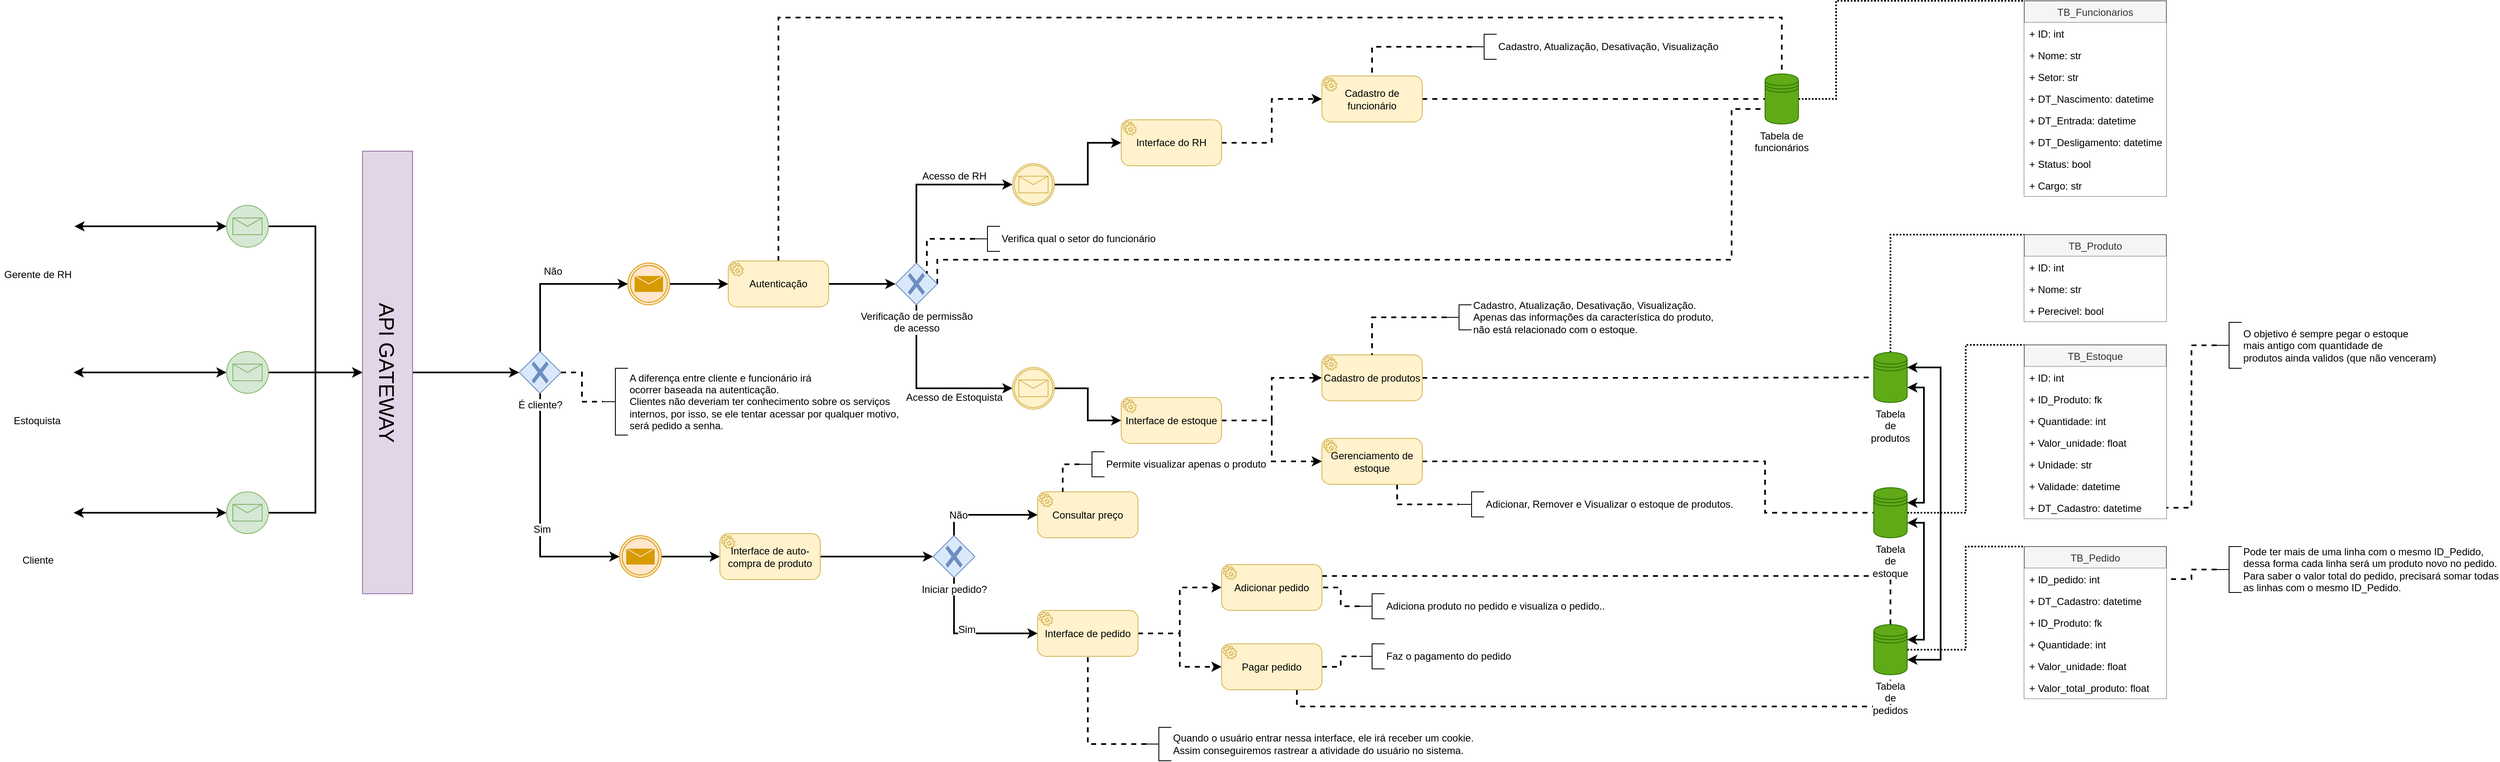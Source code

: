<mxfile version="15.6.8" type="device"><diagram name="Page-1" id="2a216829-ef6e-dabb-86c1-c78162f3ba2b"><mxGraphModel dx="1914" dy="994" grid="1" gridSize="10" guides="1" tooltips="1" connect="1" arrows="1" fold="1" page="1" pageScale="1" pageWidth="3300" pageHeight="2339" background="none" math="0" shadow="0"><root><mxCell id="0"/><mxCell id="1" parent="0"/><mxCell id="weW80FK_e88fIlFmTjXZ-20" style="edgeStyle=orthogonalEdgeStyle;rounded=0;orthogonalLoop=1;jettySize=auto;html=1;fontSize=25;startArrow=none;startFill=0;strokeWidth=2;" edge="1" parent="1" source="7a84cebc1def654-1" target="weW80FK_e88fIlFmTjXZ-19"><mxGeometry relative="1" as="geometry"/></mxCell><mxCell id="7a84cebc1def654-1" value="" style="points=[[0.145,0.145,0],[0.5,0,0],[0.855,0.145,0],[1,0.5,0],[0.855,0.855,0],[0.5,1,0],[0.145,0.855,0],[0,0.5,0]];shape=mxgraph.bpmn.event;html=1;verticalLabelPosition=bottom;labelBackgroundColor=#ffffff;verticalAlign=top;align=center;perimeter=ellipsePerimeter;outlineConnect=0;aspect=fixed;outline=standard;symbol=message;fontFamily=Helvetica;fontSize=12;fontColor=rgba(0, 0, 0, 1);strokeColor=#82b366;fillColor=#d5e8d4;" parent="1" vertex="1"><mxGeometry x="371" y="785" width="50" height="50" as="geometry"/></mxCell><mxCell id="weW80FK_e88fIlFmTjXZ-1" value="Gerente de RH" style="shape=image;html=1;verticalAlign=top;verticalLabelPosition=bottom;labelBackgroundColor=#ffffff;imageAspect=0;aspect=fixed;image=https://cdn1.iconfinder.com/data/icons/user-pictures/100/female1-128.png" vertex="1" parent="1"><mxGeometry x="101" y="766" width="88" height="88" as="geometry"/></mxCell><mxCell id="weW80FK_e88fIlFmTjXZ-3" value="" style="endArrow=classic;startArrow=classic;html=1;rounded=0;exitX=1;exitY=0.5;exitDx=0;exitDy=0;strokeWidth=2;" edge="1" parent="1" source="weW80FK_e88fIlFmTjXZ-1" target="7a84cebc1def654-1"><mxGeometry width="50" height="50" relative="1" as="geometry"><mxPoint x="741" y="940" as="sourcePoint"/><mxPoint x="791" y="890" as="targetPoint"/></mxGeometry></mxCell><mxCell id="weW80FK_e88fIlFmTjXZ-16" style="edgeStyle=orthogonalEdgeStyle;rounded=0;orthogonalLoop=1;jettySize=auto;html=1;entryX=0;entryY=0.5;entryDx=0;entryDy=0;startArrow=classic;startFill=1;strokeWidth=2;" edge="1" parent="1" source="weW80FK_e88fIlFmTjXZ-4" target="weW80FK_e88fIlFmTjXZ-15"><mxGeometry relative="1" as="geometry"/></mxCell><mxCell id="weW80FK_e88fIlFmTjXZ-4" value="Cliente" style="shape=image;html=1;verticalAlign=top;verticalLabelPosition=bottom;labelBackgroundColor=#ffffff;imageAspect=0;aspect=fixed;image=https://cdn1.iconfinder.com/data/icons/user-pictures/100/male3-128.png" vertex="1" parent="1"><mxGeometry x="102" y="1110" width="86" height="86" as="geometry"/></mxCell><mxCell id="weW80FK_e88fIlFmTjXZ-14" style="edgeStyle=orthogonalEdgeStyle;rounded=0;orthogonalLoop=1;jettySize=auto;html=1;strokeWidth=2;startArrow=classic;startFill=1;" edge="1" parent="1" source="weW80FK_e88fIlFmTjXZ-5" target="weW80FK_e88fIlFmTjXZ-13"><mxGeometry relative="1" as="geometry"/></mxCell><mxCell id="weW80FK_e88fIlFmTjXZ-5" value="Estoquista" style="shape=image;html=1;verticalAlign=top;verticalLabelPosition=bottom;labelBackgroundColor=#ffffff;imageAspect=0;aspect=fixed;image=https://cdn4.iconfinder.com/data/icons/avatars-xmas-giveaway/128/afro_woman_female_person-128.png" vertex="1" parent="1"><mxGeometry x="100" y="941" width="88" height="88" as="geometry"/></mxCell><mxCell id="weW80FK_e88fIlFmTjXZ-32" style="edgeStyle=orthogonalEdgeStyle;rounded=0;orthogonalLoop=1;jettySize=auto;html=1;entryX=0;entryY=0.5;entryDx=0;entryDy=0;entryPerimeter=0;fontSize=12;startArrow=none;startFill=0;strokeWidth=2;" edge="1" parent="1" source="weW80FK_e88fIlFmTjXZ-11" target="weW80FK_e88fIlFmTjXZ-31"><mxGeometry relative="1" as="geometry"/></mxCell><mxCell id="weW80FK_e88fIlFmTjXZ-11" value="" style="points=[[0.145,0.145,0],[0.5,0,0],[0.855,0.145,0],[1,0.5,0],[0.855,0.855,0],[0.5,1,0],[0.145,0.855,0],[0,0.5,0]];shape=mxgraph.bpmn.event;html=1;verticalLabelPosition=bottom;labelBackgroundColor=#ffffff;verticalAlign=top;align=center;perimeter=ellipsePerimeter;outlineConnect=0;aspect=fixed;outline=throwing;symbol=message;fontFamily=Helvetica;fontSize=12;fontColor=rgba(0, 0, 0, 1);strokeColor=#d79b00;fillColor=#ffe6cc;" vertex="1" parent="1"><mxGeometry x="851" y="854" width="50" height="50" as="geometry"/></mxCell><mxCell id="weW80FK_e88fIlFmTjXZ-21" style="edgeStyle=orthogonalEdgeStyle;rounded=0;orthogonalLoop=1;jettySize=auto;html=1;fontSize=25;startArrow=none;startFill=0;strokeWidth=2;" edge="1" parent="1" source="weW80FK_e88fIlFmTjXZ-13" target="weW80FK_e88fIlFmTjXZ-19"><mxGeometry relative="1" as="geometry"/></mxCell><mxCell id="weW80FK_e88fIlFmTjXZ-13" value="" style="points=[[0.145,0.145,0],[0.5,0,0],[0.855,0.145,0],[1,0.5,0],[0.855,0.855,0],[0.5,1,0],[0.145,0.855,0],[0,0.5,0]];shape=mxgraph.bpmn.event;html=1;verticalLabelPosition=bottom;labelBackgroundColor=#ffffff;verticalAlign=top;align=center;perimeter=ellipsePerimeter;outlineConnect=0;aspect=fixed;outline=standard;symbol=message;fontFamily=Helvetica;fontSize=12;fontColor=rgba(0, 0, 0, 1);strokeColor=#82b366;fillColor=#d5e8d4;" vertex="1" parent="1"><mxGeometry x="371" y="960" width="50" height="50" as="geometry"/></mxCell><mxCell id="weW80FK_e88fIlFmTjXZ-22" style="edgeStyle=orthogonalEdgeStyle;rounded=0;orthogonalLoop=1;jettySize=auto;html=1;entryX=0.5;entryY=1;entryDx=0;entryDy=0;fontSize=25;startArrow=none;startFill=0;strokeWidth=2;" edge="1" parent="1" source="weW80FK_e88fIlFmTjXZ-15" target="weW80FK_e88fIlFmTjXZ-19"><mxGeometry relative="1" as="geometry"/></mxCell><mxCell id="weW80FK_e88fIlFmTjXZ-15" value="" style="points=[[0.145,0.145,0],[0.5,0,0],[0.855,0.145,0],[1,0.5,0],[0.855,0.855,0],[0.5,1,0],[0.145,0.855,0],[0,0.5,0]];shape=mxgraph.bpmn.event;html=1;verticalLabelPosition=bottom;labelBackgroundColor=#ffffff;verticalAlign=top;align=center;perimeter=ellipsePerimeter;outlineConnect=0;aspect=fixed;outline=standard;symbol=message;fontFamily=Helvetica;fontSize=12;fontColor=rgba(0, 0, 0, 1);strokeColor=#82b366;fillColor=#d5e8d4;" vertex="1" parent="1"><mxGeometry x="371" y="1128" width="50" height="50" as="geometry"/></mxCell><mxCell id="weW80FK_e88fIlFmTjXZ-25" style="edgeStyle=orthogonalEdgeStyle;rounded=0;orthogonalLoop=1;jettySize=auto;html=1;entryX=0;entryY=0.5;entryDx=0;entryDy=0;entryPerimeter=0;fontSize=25;startArrow=none;startFill=0;strokeWidth=2;" edge="1" parent="1" source="weW80FK_e88fIlFmTjXZ-19" target="weW80FK_e88fIlFmTjXZ-24"><mxGeometry relative="1" as="geometry"/></mxCell><mxCell id="weW80FK_e88fIlFmTjXZ-19" value="API GATEWAY" style="rounded=0;whiteSpace=wrap;html=1;rotation=90;fillColor=#e1d5e7;strokeColor=#9673a6;fontSize=25;" vertex="1" parent="1"><mxGeometry x="298.5" y="955" width="530" height="60" as="geometry"/></mxCell><mxCell id="weW80FK_e88fIlFmTjXZ-27" style="edgeStyle=orthogonalEdgeStyle;rounded=0;orthogonalLoop=1;jettySize=auto;html=1;entryX=0;entryY=0.5;entryDx=0;entryDy=0;entryPerimeter=0;fontSize=12;startArrow=none;startFill=0;strokeWidth=2;exitX=0.5;exitY=0;exitDx=0;exitDy=0;exitPerimeter=0;" edge="1" parent="1" source="weW80FK_e88fIlFmTjXZ-24" target="weW80FK_e88fIlFmTjXZ-11"><mxGeometry relative="1" as="geometry"/></mxCell><mxCell id="weW80FK_e88fIlFmTjXZ-29" style="edgeStyle=orthogonalEdgeStyle;rounded=0;orthogonalLoop=1;jettySize=auto;html=1;entryX=0;entryY=0.5;entryDx=0;entryDy=0;entryPerimeter=0;fontSize=12;startArrow=none;startFill=0;strokeWidth=2;exitX=0.5;exitY=1;exitDx=0;exitDy=0;exitPerimeter=0;" edge="1" parent="1" source="weW80FK_e88fIlFmTjXZ-24" target="weW80FK_e88fIlFmTjXZ-26"><mxGeometry relative="1" as="geometry"/></mxCell><mxCell id="weW80FK_e88fIlFmTjXZ-30" value="Sim" style="edgeLabel;html=1;align=center;verticalAlign=middle;resizable=0;points=[];fontSize=12;labelBackgroundColor=#FFFFFF;" vertex="1" connectable="0" parent="weW80FK_e88fIlFmTjXZ-29"><mxGeometry x="0.061" y="2" relative="1" as="geometry"><mxPoint y="9" as="offset"/></mxGeometry></mxCell><mxCell id="weW80FK_e88fIlFmTjXZ-126" style="edgeStyle=orthogonalEdgeStyle;rounded=0;orthogonalLoop=1;jettySize=auto;html=1;entryX=0;entryY=0.5;entryDx=0;entryDy=0;entryPerimeter=0;dashed=1;fontSize=12;fontColor=#000000;startArrow=none;startFill=0;endArrow=none;endFill=0;strokeWidth=2;" edge="1" parent="1" source="weW80FK_e88fIlFmTjXZ-24" target="weW80FK_e88fIlFmTjXZ-125"><mxGeometry relative="1" as="geometry"/></mxCell><mxCell id="weW80FK_e88fIlFmTjXZ-24" value="&lt;font style=&quot;font-size: 12px ; background-color: rgb(255 , 255 , 255)&quot;&gt;É cliente?&lt;/font&gt;" style="points=[[0.25,0.25,0],[0.5,0,0],[0.75,0.25,0],[1,0.5,0],[0.75,0.75,0],[0.5,1,0],[0.25,0.75,0],[0,0.5,0]];shape=mxgraph.bpmn.gateway2;html=1;verticalLabelPosition=bottom;labelBackgroundColor=#ffffff;verticalAlign=top;align=center;perimeter=rhombusPerimeter;outlineConnect=0;outline=none;symbol=none;gwType=exclusive;fontSize=12;fillColor=#dae8fc;strokeColor=#6c8ebf;" vertex="1" parent="1"><mxGeometry x="721" y="960" width="50" height="50" as="geometry"/></mxCell><mxCell id="weW80FK_e88fIlFmTjXZ-83" style="edgeStyle=orthogonalEdgeStyle;rounded=0;orthogonalLoop=1;jettySize=auto;html=1;fontSize=12;fontColor=#000000;startArrow=none;startFill=0;endArrow=classic;endFill=1;strokeWidth=2;" edge="1" parent="1" source="weW80FK_e88fIlFmTjXZ-26" target="weW80FK_e88fIlFmTjXZ-82"><mxGeometry relative="1" as="geometry"/></mxCell><mxCell id="weW80FK_e88fIlFmTjXZ-26" value="" style="points=[[0.145,0.145,0],[0.5,0,0],[0.855,0.145,0],[1,0.5,0],[0.855,0.855,0],[0.5,1,0],[0.145,0.855,0],[0,0.5,0]];shape=mxgraph.bpmn.event;html=1;verticalLabelPosition=bottom;labelBackgroundColor=#ffffff;verticalAlign=top;align=center;perimeter=ellipsePerimeter;outlineConnect=0;aspect=fixed;outline=throwing;symbol=message;fontFamily=Helvetica;fontSize=12;fontColor=rgba(0, 0, 0, 1);strokeColor=#d79b00;fillColor=#ffe6cc;" vertex="1" parent="1"><mxGeometry x="841" y="1180.5" width="50" height="50" as="geometry"/></mxCell><mxCell id="weW80FK_e88fIlFmTjXZ-28" value="&lt;span style=&quot;background-color: rgb(255 , 255 , 255)&quot;&gt;Não&lt;/span&gt;" style="text;html=1;align=center;verticalAlign=middle;resizable=0;points=[];autosize=1;strokeColor=none;fillColor=none;fontSize=12;" vertex="1" parent="1"><mxGeometry x="741" y="854" width="40" height="20" as="geometry"/></mxCell><mxCell id="weW80FK_e88fIlFmTjXZ-36" style="edgeStyle=orthogonalEdgeStyle;rounded=0;orthogonalLoop=1;jettySize=auto;html=1;fontSize=12;startArrow=none;startFill=0;strokeWidth=2;" edge="1" parent="1" source="weW80FK_e88fIlFmTjXZ-31" target="weW80FK_e88fIlFmTjXZ-35"><mxGeometry relative="1" as="geometry"/></mxCell><mxCell id="weW80FK_e88fIlFmTjXZ-127" style="edgeStyle=orthogonalEdgeStyle;rounded=0;orthogonalLoop=1;jettySize=auto;html=1;entryX=0.5;entryY=0;entryDx=0;entryDy=0;dashed=1;fontSize=12;fontColor=#000000;startArrow=none;startFill=0;endArrow=none;endFill=0;strokeWidth=2;exitX=0.5;exitY=0;exitDx=0;exitDy=0;exitPerimeter=0;" edge="1" parent="1" source="weW80FK_e88fIlFmTjXZ-31" target="weW80FK_e88fIlFmTjXZ-56"><mxGeometry relative="1" as="geometry"><Array as="points"><mxPoint x="1031" y="560"/><mxPoint x="2231" y="560"/></Array></mxGeometry></mxCell><mxCell id="weW80FK_e88fIlFmTjXZ-31" value="Autenticação" style="points=[[0.25,0,0],[0.5,0,0],[0.75,0,0],[1,0.25,0],[1,0.5,0],[1,0.75,0],[0.75,1,0],[0.5,1,0],[0.25,1,0],[0,0.75,0],[0,0.5,0],[0,0.25,0]];shape=mxgraph.bpmn.task;whiteSpace=wrap;rectStyle=rounded;size=10;taskMarker=service;fontSize=12;fillColor=#fff2cc;strokeColor=#d6b656;" vertex="1" parent="1"><mxGeometry x="971" y="851.5" width="120" height="55" as="geometry"/></mxCell><mxCell id="weW80FK_e88fIlFmTjXZ-42" style="edgeStyle=orthogonalEdgeStyle;rounded=0;orthogonalLoop=1;jettySize=auto;html=1;entryX=0;entryY=0.5;entryDx=0;entryDy=0;entryPerimeter=0;fontSize=12;startArrow=none;startFill=0;strokeWidth=2;exitX=0.5;exitY=0;exitDx=0;exitDy=0;exitPerimeter=0;" edge="1" parent="1" source="weW80FK_e88fIlFmTjXZ-35" target="weW80FK_e88fIlFmTjXZ-41"><mxGeometry relative="1" as="geometry"/></mxCell><mxCell id="weW80FK_e88fIlFmTjXZ-45" style="edgeStyle=orthogonalEdgeStyle;rounded=0;orthogonalLoop=1;jettySize=auto;html=1;entryX=0;entryY=0.5;entryDx=0;entryDy=0;entryPerimeter=0;fontSize=12;startArrow=none;startFill=0;strokeWidth=2;exitX=0.5;exitY=1;exitDx=0;exitDy=0;exitPerimeter=0;" edge="1" parent="1" source="weW80FK_e88fIlFmTjXZ-35" target="weW80FK_e88fIlFmTjXZ-44"><mxGeometry relative="1" as="geometry"/></mxCell><mxCell id="weW80FK_e88fIlFmTjXZ-46" value="Acesso de Estoquista" style="edgeLabel;html=1;align=center;verticalAlign=middle;resizable=0;points=[];fontSize=12;" vertex="1" connectable="0" parent="weW80FK_e88fIlFmTjXZ-45"><mxGeometry x="0.709" y="4" relative="1" as="geometry"><mxPoint x="-39" y="15" as="offset"/></mxGeometry></mxCell><mxCell id="weW80FK_e88fIlFmTjXZ-108" style="edgeStyle=orthogonalEdgeStyle;rounded=0;orthogonalLoop=1;jettySize=auto;html=1;exitX=1;exitY=0.5;exitDx=0;exitDy=0;exitPerimeter=0;entryX=0;entryY=0.7;entryDx=0;entryDy=0;fontSize=12;fontColor=#000000;startArrow=none;startFill=0;endArrow=none;endFill=0;strokeWidth=2;dashed=1;" edge="1" parent="1" source="weW80FK_e88fIlFmTjXZ-35" target="weW80FK_e88fIlFmTjXZ-56"><mxGeometry relative="1" as="geometry"><Array as="points"><mxPoint x="1221" y="850"/><mxPoint x="2171" y="850"/><mxPoint x="2171" y="670"/></Array></mxGeometry></mxCell><mxCell id="weW80FK_e88fIlFmTjXZ-35" value="&lt;span style=&quot;background-color: rgb(255 , 255 , 255)&quot;&gt;Verificação de permissão &lt;br&gt;de acesso&lt;/span&gt;" style="points=[[0.25,0.25,0],[0.5,0,0],[0.75,0.25,0],[1,0.5,0],[0.75,0.75,0],[0.5,1,0],[0.25,0.75,0],[0,0.5,0]];shape=mxgraph.bpmn.gateway2;html=1;verticalLabelPosition=bottom;labelBackgroundColor=#ffffff;verticalAlign=top;align=center;perimeter=rhombusPerimeter;outlineConnect=0;outline=none;symbol=none;gwType=exclusive;fontSize=12;fillColor=#dae8fc;strokeColor=#6c8ebf;" vertex="1" parent="1"><mxGeometry x="1171" y="854" width="50" height="50" as="geometry"/></mxCell><mxCell id="weW80FK_e88fIlFmTjXZ-48" style="edgeStyle=orthogonalEdgeStyle;rounded=0;orthogonalLoop=1;jettySize=auto;html=1;fontSize=12;startArrow=none;startFill=0;strokeWidth=2;" edge="1" parent="1" source="weW80FK_e88fIlFmTjXZ-41" target="weW80FK_e88fIlFmTjXZ-47"><mxGeometry relative="1" as="geometry"/></mxCell><mxCell id="weW80FK_e88fIlFmTjXZ-41" value="" style="points=[[0.145,0.145,0],[0.5,0,0],[0.855,0.145,0],[1,0.5,0],[0.855,0.855,0],[0.5,1,0],[0.145,0.855,0],[0,0.5,0]];shape=mxgraph.bpmn.event;html=1;verticalLabelPosition=bottom;labelBackgroundColor=#ffffff;verticalAlign=top;align=center;perimeter=ellipsePerimeter;outlineConnect=0;aspect=fixed;outline=catching;symbol=message;fontSize=12;fillColor=#fff2cc;strokeColor=#d6b656;" vertex="1" parent="1"><mxGeometry x="1311" y="735" width="50" height="50" as="geometry"/></mxCell><mxCell id="weW80FK_e88fIlFmTjXZ-43" value="&lt;span style=&quot;background-color: rgb(255 , 255 , 255)&quot;&gt;Acesso de RH&lt;/span&gt;" style="text;html=1;align=center;verticalAlign=middle;resizable=0;points=[];autosize=1;strokeColor=none;fillColor=none;fontSize=12;" vertex="1" parent="1"><mxGeometry x="1196" y="740" width="90" height="20" as="geometry"/></mxCell><mxCell id="weW80FK_e88fIlFmTjXZ-60" style="edgeStyle=orthogonalEdgeStyle;rounded=0;orthogonalLoop=1;jettySize=auto;html=1;fontSize=12;fontColor=#000000;startArrow=none;startFill=0;endArrow=classic;endFill=1;strokeWidth=2;" edge="1" parent="1" source="weW80FK_e88fIlFmTjXZ-44" target="weW80FK_e88fIlFmTjXZ-59"><mxGeometry relative="1" as="geometry"/></mxCell><mxCell id="weW80FK_e88fIlFmTjXZ-44" value="" style="points=[[0.145,0.145,0],[0.5,0,0],[0.855,0.145,0],[1,0.5,0],[0.855,0.855,0],[0.5,1,0],[0.145,0.855,0],[0,0.5,0]];shape=mxgraph.bpmn.event;html=1;verticalLabelPosition=bottom;labelBackgroundColor=#ffffff;verticalAlign=top;align=center;perimeter=ellipsePerimeter;outlineConnect=0;aspect=fixed;outline=catching;symbol=message;fontSize=12;fillColor=#fff2cc;strokeColor=#d6b656;" vertex="1" parent="1"><mxGeometry x="1311" y="979" width="50" height="50" as="geometry"/></mxCell><mxCell id="weW80FK_e88fIlFmTjXZ-54" style="edgeStyle=orthogonalEdgeStyle;rounded=0;orthogonalLoop=1;jettySize=auto;html=1;entryX=0;entryY=0.5;entryDx=0;entryDy=0;entryPerimeter=0;dashed=1;fontSize=12;startArrow=none;startFill=0;endArrow=classic;endFill=1;strokeWidth=2;" edge="1" parent="1" source="weW80FK_e88fIlFmTjXZ-47" target="weW80FK_e88fIlFmTjXZ-49"><mxGeometry relative="1" as="geometry"/></mxCell><mxCell id="weW80FK_e88fIlFmTjXZ-47" value="Interface do RH" style="points=[[0.25,0,0],[0.5,0,0],[0.75,0,0],[1,0.25,0],[1,0.5,0],[1,0.75,0],[0.75,1,0],[0.5,1,0],[0.25,1,0],[0,0.75,0],[0,0.5,0],[0,0.25,0]];shape=mxgraph.bpmn.task;whiteSpace=wrap;rectStyle=rounded;size=10;taskMarker=service;fontSize=12;fillColor=#fff2cc;strokeColor=#d6b656;" vertex="1" parent="1"><mxGeometry x="1441" y="682.5" width="120" height="55" as="geometry"/></mxCell><mxCell id="weW80FK_e88fIlFmTjXZ-57" style="edgeStyle=orthogonalEdgeStyle;rounded=0;orthogonalLoop=1;jettySize=auto;html=1;dashed=1;fontSize=12;fontColor=#000000;startArrow=none;startFill=0;endArrow=none;endFill=0;strokeWidth=2;" edge="1" parent="1" source="weW80FK_e88fIlFmTjXZ-49" target="weW80FK_e88fIlFmTjXZ-56"><mxGeometry relative="1" as="geometry"/></mxCell><mxCell id="weW80FK_e88fIlFmTjXZ-49" value="Cadastro de funcionário" style="points=[[0.25,0,0],[0.5,0,0],[0.75,0,0],[1,0.25,0],[1,0.5,0],[1,0.75,0],[0.75,1,0],[0.5,1,0],[0.25,1,0],[0,0.75,0],[0,0.5,0],[0,0.25,0]];shape=mxgraph.bpmn.task;whiteSpace=wrap;rectStyle=rounded;size=10;taskMarker=service;fontSize=12;fillColor=#fff2cc;strokeColor=#d6b656;" vertex="1" parent="1"><mxGeometry x="1681" y="630" width="120" height="55" as="geometry"/></mxCell><mxCell id="weW80FK_e88fIlFmTjXZ-52" style="edgeStyle=orthogonalEdgeStyle;rounded=0;orthogonalLoop=1;jettySize=auto;html=1;entryX=0.5;entryY=0;entryDx=0;entryDy=0;entryPerimeter=0;fontSize=12;startArrow=none;startFill=0;strokeWidth=2;dashed=1;endArrow=none;endFill=0;exitX=0;exitY=0.5;exitDx=0;exitDy=0;exitPerimeter=0;" edge="1" parent="1" source="weW80FK_e88fIlFmTjXZ-51" target="weW80FK_e88fIlFmTjXZ-49"><mxGeometry relative="1" as="geometry"/></mxCell><mxCell id="weW80FK_e88fIlFmTjXZ-51" value="&lt;span style=&quot;background-color: rgb(255 , 255 , 255)&quot;&gt;Cadastro, Atualização, Desativação, Visualização&lt;/span&gt;" style="html=1;shape=mxgraph.flowchart.annotation_2;align=left;labelPosition=right;fontSize=12;" vertex="1" parent="1"><mxGeometry x="1860" y="580" width="30" height="30" as="geometry"/></mxCell><mxCell id="weW80FK_e88fIlFmTjXZ-135" style="edgeStyle=orthogonalEdgeStyle;rounded=0;orthogonalLoop=1;jettySize=auto;html=1;entryX=0;entryY=0;entryDx=0;entryDy=0;fontSize=12;fontColor=#000000;startArrow=none;startFill=0;endArrow=none;endFill=0;strokeWidth=2;dashed=1;dashPattern=1 1;" edge="1" parent="1" source="weW80FK_e88fIlFmTjXZ-56" target="weW80FK_e88fIlFmTjXZ-120"><mxGeometry relative="1" as="geometry"><Array as="points"><mxPoint x="2296" y="658"/><mxPoint x="2296" y="540"/></Array></mxGeometry></mxCell><mxCell id="weW80FK_e88fIlFmTjXZ-56" value="&lt;font color=&quot;#000000&quot; style=&quot;background-color: rgb(255 , 255 , 255)&quot;&gt;Tabela de funcionários&lt;/font&gt;" style="shape=datastore;whiteSpace=wrap;html=1;labelPosition=center;verticalLabelPosition=bottom;align=center;verticalAlign=top;fontSize=12;fillColor=#60a917;fontColor=#ffffff;strokeColor=#2D7600;" vertex="1" parent="1"><mxGeometry x="2211" y="627.5" width="40" height="60" as="geometry"/></mxCell><mxCell id="weW80FK_e88fIlFmTjXZ-74" style="edgeStyle=orthogonalEdgeStyle;rounded=0;orthogonalLoop=1;jettySize=auto;html=1;fontSize=12;fontColor=#000000;startArrow=none;startFill=0;endArrow=classic;endFill=1;strokeWidth=2;dashed=1;" edge="1" parent="1" source="weW80FK_e88fIlFmTjXZ-59" target="weW80FK_e88fIlFmTjXZ-68"><mxGeometry relative="1" as="geometry"/></mxCell><mxCell id="weW80FK_e88fIlFmTjXZ-75" style="edgeStyle=orthogonalEdgeStyle;rounded=0;orthogonalLoop=1;jettySize=auto;html=1;entryX=0;entryY=0.5;entryDx=0;entryDy=0;entryPerimeter=0;dashed=1;fontSize=12;fontColor=#000000;startArrow=none;startFill=0;endArrow=classic;endFill=1;strokeWidth=2;" edge="1" parent="1" source="weW80FK_e88fIlFmTjXZ-59" target="weW80FK_e88fIlFmTjXZ-70"><mxGeometry relative="1" as="geometry"/></mxCell><mxCell id="weW80FK_e88fIlFmTjXZ-59" value="Interface de estoque" style="points=[[0.25,0,0],[0.5,0,0],[0.75,0,0],[1,0.25,0],[1,0.5,0],[1,0.75,0],[0.75,1,0],[0.5,1,0],[0.25,1,0],[0,0.75,0],[0,0.5,0],[0,0.25,0]];shape=mxgraph.bpmn.task;whiteSpace=wrap;rectStyle=rounded;size=10;taskMarker=service;fontSize=12;fillColor=#fff2cc;strokeColor=#d6b656;" vertex="1" parent="1"><mxGeometry x="1441" y="1015" width="120" height="55" as="geometry"/></mxCell><mxCell id="weW80FK_e88fIlFmTjXZ-67" style="edgeStyle=orthogonalEdgeStyle;rounded=0;orthogonalLoop=1;jettySize=auto;html=1;dashed=1;fontSize=12;fontColor=#000000;startArrow=none;startFill=0;endArrow=none;endFill=0;strokeWidth=2;" edge="1" parent="1" source="weW80FK_e88fIlFmTjXZ-68" target="weW80FK_e88fIlFmTjXZ-73"><mxGeometry relative="1" as="geometry"/></mxCell><mxCell id="weW80FK_e88fIlFmTjXZ-68" value="Cadastro de produtos" style="points=[[0.25,0,0],[0.5,0,0],[0.75,0,0],[1,0.25,0],[1,0.5,0],[1,0.75,0],[0.75,1,0],[0.5,1,0],[0.25,1,0],[0,0.75,0],[0,0.5,0],[0,0.25,0]];shape=mxgraph.bpmn.task;whiteSpace=wrap;rectStyle=rounded;size=10;taskMarker=service;fontSize=12;fillColor=#fff2cc;strokeColor=#d6b656;" vertex="1" parent="1"><mxGeometry x="1681" y="964" width="120" height="55" as="geometry"/></mxCell><mxCell id="weW80FK_e88fIlFmTjXZ-77" style="edgeStyle=orthogonalEdgeStyle;rounded=0;orthogonalLoop=1;jettySize=auto;html=1;entryX=0;entryY=0.5;entryDx=0;entryDy=0;entryPerimeter=0;dashed=1;fontSize=12;fontColor=#000000;startArrow=none;startFill=0;endArrow=none;endFill=0;strokeWidth=2;exitX=0.75;exitY=1;exitDx=0;exitDy=0;exitPerimeter=0;" edge="1" parent="1" source="weW80FK_e88fIlFmTjXZ-70" target="weW80FK_e88fIlFmTjXZ-76"><mxGeometry relative="1" as="geometry"/></mxCell><mxCell id="weW80FK_e88fIlFmTjXZ-106" style="edgeStyle=orthogonalEdgeStyle;rounded=0;orthogonalLoop=1;jettySize=auto;html=1;entryX=0;entryY=0.5;entryDx=0;entryDy=0;dashed=1;fontSize=12;fontColor=#000000;startArrow=none;startFill=0;endArrow=none;endFill=0;strokeWidth=2;" edge="1" parent="1" source="weW80FK_e88fIlFmTjXZ-70" target="weW80FK_e88fIlFmTjXZ-105"><mxGeometry relative="1" as="geometry"><Array as="points"><mxPoint x="2211" y="1092"/><mxPoint x="2211" y="1153"/></Array></mxGeometry></mxCell><mxCell id="weW80FK_e88fIlFmTjXZ-70" value="Gerenciamento de estoque" style="points=[[0.25,0,0],[0.5,0,0],[0.75,0,0],[1,0.25,0],[1,0.5,0],[1,0.75,0],[0.75,1,0],[0.5,1,0],[0.25,1,0],[0,0.75,0],[0,0.5,0],[0,0.25,0]];shape=mxgraph.bpmn.task;whiteSpace=wrap;rectStyle=rounded;size=10;taskMarker=service;fontSize=12;fillColor=#fff2cc;strokeColor=#d6b656;" vertex="1" parent="1"><mxGeometry x="1681" y="1064" width="120" height="55" as="geometry"/></mxCell><mxCell id="weW80FK_e88fIlFmTjXZ-71" style="edgeStyle=orthogonalEdgeStyle;rounded=0;orthogonalLoop=1;jettySize=auto;html=1;entryX=0.5;entryY=0;entryDx=0;entryDy=0;entryPerimeter=0;fontSize=12;startArrow=none;startFill=0;strokeWidth=2;dashed=1;endArrow=none;endFill=0;exitX=0;exitY=0.5;exitDx=0;exitDy=0;exitPerimeter=0;" edge="1" parent="1" source="weW80FK_e88fIlFmTjXZ-72" target="weW80FK_e88fIlFmTjXZ-68"><mxGeometry relative="1" as="geometry"/></mxCell><mxCell id="weW80FK_e88fIlFmTjXZ-72" value="&lt;span style=&quot;background-color: rgb(255 , 255 , 255)&quot;&gt;Cadastro, Atualização, Desativação, Visualização.&lt;br&gt;Apenas das informações da característica do produto,&lt;br&gt;não está relacionado com o estoque.&lt;/span&gt;" style="html=1;shape=mxgraph.flowchart.annotation_2;align=left;labelPosition=right;fontSize=12;" vertex="1" parent="1"><mxGeometry x="1830" y="904" width="30" height="30" as="geometry"/></mxCell><mxCell id="weW80FK_e88fIlFmTjXZ-107" style="edgeStyle=orthogonalEdgeStyle;rounded=0;orthogonalLoop=1;jettySize=auto;html=1;entryX=1;entryY=0.3;entryDx=0;entryDy=0;fontSize=12;fontColor=#000000;startArrow=classic;startFill=1;endArrow=classic;endFill=1;strokeWidth=2;exitX=1;exitY=0.7;exitDx=0;exitDy=0;" edge="1" parent="1" source="weW80FK_e88fIlFmTjXZ-73" target="weW80FK_e88fIlFmTjXZ-105"><mxGeometry relative="1" as="geometry"/></mxCell><mxCell id="weW80FK_e88fIlFmTjXZ-159" style="edgeStyle=orthogonalEdgeStyle;rounded=0;orthogonalLoop=1;jettySize=auto;html=1;entryX=0;entryY=0;entryDx=0;entryDy=0;dashed=1;fontSize=12;fontColor=#000000;startArrow=none;startFill=0;endArrow=none;endFill=0;strokeWidth=2;dashPattern=1 1;exitX=0.5;exitY=0;exitDx=0;exitDy=0;" edge="1" parent="1" source="weW80FK_e88fIlFmTjXZ-73" target="weW80FK_e88fIlFmTjXZ-150"><mxGeometry relative="1" as="geometry"><Array as="points"><mxPoint x="2361" y="820"/></Array></mxGeometry></mxCell><mxCell id="weW80FK_e88fIlFmTjXZ-73" value="&lt;font color=&quot;#000000&quot;&gt;&lt;span style=&quot;background-color: rgb(255 , 255 , 255)&quot;&gt;Tabela de produtos&lt;/span&gt;&lt;br&gt;&lt;/font&gt;" style="shape=datastore;whiteSpace=wrap;html=1;labelPosition=center;verticalLabelPosition=bottom;align=center;verticalAlign=top;fontSize=12;fillColor=#60a917;fontColor=#ffffff;strokeColor=#2D7600;" vertex="1" parent="1"><mxGeometry x="2341" y="961" width="40" height="60" as="geometry"/></mxCell><mxCell id="weW80FK_e88fIlFmTjXZ-76" value="&lt;span style=&quot;background-color: rgb(255 , 255 , 255)&quot;&gt;Adicionar, Remover e Visualizar o estoque de produtos.&lt;/span&gt;" style="html=1;shape=mxgraph.flowchart.annotation_2;align=left;labelPosition=right;fontSize=12;" vertex="1" parent="1"><mxGeometry x="1845" y="1128" width="30" height="30" as="geometry"/></mxCell><mxCell id="weW80FK_e88fIlFmTjXZ-89" style="edgeStyle=orthogonalEdgeStyle;rounded=0;orthogonalLoop=1;jettySize=auto;html=1;fontSize=12;fontColor=#000000;startArrow=none;startFill=0;endArrow=classic;endFill=1;strokeWidth=2;" edge="1" parent="1" source="weW80FK_e88fIlFmTjXZ-82" target="weW80FK_e88fIlFmTjXZ-88"><mxGeometry relative="1" as="geometry"/></mxCell><mxCell id="weW80FK_e88fIlFmTjXZ-82" value="Interface de auto-compra de produto" style="points=[[0.25,0,0],[0.5,0,0],[0.75,0,0],[1,0.25,0],[1,0.5,0],[1,0.75,0],[0.75,1,0],[0.5,1,0],[0.25,1,0],[0,0.75,0],[0,0.5,0],[0,0.25,0]];shape=mxgraph.bpmn.task;whiteSpace=wrap;rectStyle=rounded;size=10;taskMarker=service;fontSize=12;fillColor=#fff2cc;strokeColor=#d6b656;" vertex="1" parent="1"><mxGeometry x="961" y="1178" width="120" height="55" as="geometry"/></mxCell><mxCell id="weW80FK_e88fIlFmTjXZ-84" value="Consultar preço" style="points=[[0.25,0,0],[0.5,0,0],[0.75,0,0],[1,0.25,0],[1,0.5,0],[1,0.75,0],[0.75,1,0],[0.5,1,0],[0.25,1,0],[0,0.75,0],[0,0.5,0],[0,0.25,0]];shape=mxgraph.bpmn.task;whiteSpace=wrap;rectStyle=rounded;size=10;taskMarker=service;fontSize=12;fillColor=#fff2cc;strokeColor=#d6b656;" vertex="1" parent="1"><mxGeometry x="1341" y="1128" width="120" height="55" as="geometry"/></mxCell><mxCell id="weW80FK_e88fIlFmTjXZ-95" style="edgeStyle=orthogonalEdgeStyle;rounded=0;orthogonalLoop=1;jettySize=auto;html=1;fontSize=12;fontColor=#000000;startArrow=none;startFill=0;endArrow=classic;endFill=1;strokeWidth=2;dashed=1;" edge="1" parent="1" source="weW80FK_e88fIlFmTjXZ-85" target="weW80FK_e88fIlFmTjXZ-94"><mxGeometry relative="1" as="geometry"/></mxCell><mxCell id="weW80FK_e88fIlFmTjXZ-97" style="edgeStyle=orthogonalEdgeStyle;rounded=0;orthogonalLoop=1;jettySize=auto;html=1;dashed=1;fontSize=12;fontColor=#000000;startArrow=none;startFill=0;endArrow=classic;endFill=1;strokeWidth=2;" edge="1" parent="1" source="weW80FK_e88fIlFmTjXZ-85" target="weW80FK_e88fIlFmTjXZ-96"><mxGeometry relative="1" as="geometry"/></mxCell><mxCell id="weW80FK_e88fIlFmTjXZ-85" value="Interface de pedido" style="points=[[0.25,0,0],[0.5,0,0],[0.75,0,0],[1,0.25,0],[1,0.5,0],[1,0.75,0],[0.75,1,0],[0.5,1,0],[0.25,1,0],[0,0.75,0],[0,0.5,0],[0,0.25,0]];shape=mxgraph.bpmn.task;whiteSpace=wrap;rectStyle=rounded;size=10;taskMarker=service;fontSize=12;fillColor=#fff2cc;strokeColor=#d6b656;" vertex="1" parent="1"><mxGeometry x="1341" y="1270" width="120" height="55" as="geometry"/></mxCell><mxCell id="weW80FK_e88fIlFmTjXZ-90" style="edgeStyle=orthogonalEdgeStyle;rounded=0;orthogonalLoop=1;jettySize=auto;html=1;fontSize=12;fontColor=#000000;startArrow=none;startFill=0;endArrow=classic;endFill=1;strokeWidth=2;exitX=0.5;exitY=0;exitDx=0;exitDy=0;exitPerimeter=0;" edge="1" parent="1" source="weW80FK_e88fIlFmTjXZ-88" target="weW80FK_e88fIlFmTjXZ-84"><mxGeometry relative="1" as="geometry"/></mxCell><mxCell id="weW80FK_e88fIlFmTjXZ-91" value="Não" style="edgeLabel;html=1;align=center;verticalAlign=middle;resizable=0;points=[];fontSize=12;fontColor=#000000;" vertex="1" connectable="0" parent="weW80FK_e88fIlFmTjXZ-90"><mxGeometry x="-0.1" y="1" relative="1" as="geometry"><mxPoint x="-27" y="1" as="offset"/></mxGeometry></mxCell><mxCell id="weW80FK_e88fIlFmTjXZ-92" style="edgeStyle=orthogonalEdgeStyle;rounded=0;orthogonalLoop=1;jettySize=auto;html=1;entryX=0;entryY=0.5;entryDx=0;entryDy=0;entryPerimeter=0;fontSize=12;fontColor=#000000;startArrow=none;startFill=0;endArrow=classic;endFill=1;strokeWidth=2;exitX=0.5;exitY=1;exitDx=0;exitDy=0;exitPerimeter=0;" edge="1" parent="1" source="weW80FK_e88fIlFmTjXZ-88" target="weW80FK_e88fIlFmTjXZ-85"><mxGeometry relative="1" as="geometry"/></mxCell><mxCell id="weW80FK_e88fIlFmTjXZ-93" value="Sim" style="edgeLabel;html=1;align=center;verticalAlign=middle;resizable=0;points=[];fontSize=12;fontColor=#000000;" vertex="1" connectable="0" parent="weW80FK_e88fIlFmTjXZ-92"><mxGeometry x="-0.428" y="-1" relative="1" as="geometry"><mxPoint x="16" y="14" as="offset"/></mxGeometry></mxCell><mxCell id="weW80FK_e88fIlFmTjXZ-88" value="Iniciar pedido?" style="points=[[0.25,0.25,0],[0.5,0,0],[0.75,0.25,0],[1,0.5,0],[0.75,0.75,0],[0.5,1,0],[0.25,0.75,0],[0,0.5,0]];shape=mxgraph.bpmn.gateway2;html=1;verticalLabelPosition=bottom;labelBackgroundColor=#ffffff;verticalAlign=top;align=center;perimeter=rhombusPerimeter;outlineConnect=0;outline=none;symbol=none;gwType=exclusive;fontSize=12;fillColor=#dae8fc;strokeColor=#6c8ebf;" vertex="1" parent="1"><mxGeometry x="1216" y="1180.5" width="50" height="50" as="geometry"/></mxCell><mxCell id="weW80FK_e88fIlFmTjXZ-114" style="edgeStyle=orthogonalEdgeStyle;rounded=0;orthogonalLoop=1;jettySize=auto;html=1;entryX=0.5;entryY=0;entryDx=0;entryDy=0;dashed=1;fontSize=12;fontColor=#000000;startArrow=none;startFill=0;endArrow=none;endFill=0;strokeWidth=2;exitX=1;exitY=0.25;exitDx=0;exitDy=0;exitPerimeter=0;" edge="1" parent="1" source="weW80FK_e88fIlFmTjXZ-94" target="weW80FK_e88fIlFmTjXZ-109"><mxGeometry relative="1" as="geometry"/></mxCell><mxCell id="weW80FK_e88fIlFmTjXZ-94" value="Adicionar pedido" style="points=[[0.25,0,0],[0.5,0,0],[0.75,0,0],[1,0.25,0],[1,0.5,0],[1,0.75,0],[0.75,1,0],[0.5,1,0],[0.25,1,0],[0,0.75,0],[0,0.5,0],[0,0.25,0]];shape=mxgraph.bpmn.task;whiteSpace=wrap;rectStyle=rounded;size=10;taskMarker=service;fontSize=12;fillColor=#fff2cc;strokeColor=#d6b656;" vertex="1" parent="1"><mxGeometry x="1561" y="1215" width="120" height="55" as="geometry"/></mxCell><mxCell id="weW80FK_e88fIlFmTjXZ-103" style="edgeStyle=orthogonalEdgeStyle;rounded=0;orthogonalLoop=1;jettySize=auto;html=1;entryX=0;entryY=0.5;entryDx=0;entryDy=0;entryPerimeter=0;dashed=1;fontSize=12;fontColor=#000000;startArrow=none;startFill=0;endArrow=none;endFill=0;strokeWidth=2;" edge="1" parent="1" source="weW80FK_e88fIlFmTjXZ-96" target="weW80FK_e88fIlFmTjXZ-102"><mxGeometry relative="1" as="geometry"/></mxCell><mxCell id="weW80FK_e88fIlFmTjXZ-115" style="edgeStyle=orthogonalEdgeStyle;rounded=0;orthogonalLoop=1;jettySize=auto;html=1;entryX=0.5;entryY=1;entryDx=0;entryDy=0;dashed=1;fontSize=12;fontColor=#000000;startArrow=none;startFill=0;endArrow=none;endFill=0;strokeWidth=2;exitX=0.75;exitY=1;exitDx=0;exitDy=0;exitPerimeter=0;" edge="1" parent="1" source="weW80FK_e88fIlFmTjXZ-96" target="weW80FK_e88fIlFmTjXZ-109"><mxGeometry relative="1" as="geometry"/></mxCell><mxCell id="weW80FK_e88fIlFmTjXZ-96" value="Pagar pedido" style="points=[[0.25,0,0],[0.5,0,0],[0.75,0,0],[1,0.25,0],[1,0.5,0],[1,0.75,0],[0.75,1,0],[0.5,1,0],[0.25,1,0],[0,0.75,0],[0,0.5,0],[0,0.25,0]];shape=mxgraph.bpmn.task;whiteSpace=wrap;rectStyle=rounded;size=10;taskMarker=service;fontSize=12;fillColor=#fff2cc;strokeColor=#d6b656;" vertex="1" parent="1"><mxGeometry x="1561" y="1310" width="120" height="55" as="geometry"/></mxCell><mxCell id="weW80FK_e88fIlFmTjXZ-99" style="edgeStyle=orthogonalEdgeStyle;rounded=0;orthogonalLoop=1;jettySize=auto;html=1;dashed=1;fontSize=12;fontColor=#000000;startArrow=none;startFill=0;endArrow=none;endFill=0;strokeWidth=2;" edge="1" parent="1" source="weW80FK_e88fIlFmTjXZ-98" target="weW80FK_e88fIlFmTjXZ-94"><mxGeometry relative="1" as="geometry"/></mxCell><mxCell id="weW80FK_e88fIlFmTjXZ-98" value="&lt;span style=&quot;background-color: rgb(255 , 255 , 255)&quot;&gt;Adiciona produto no pedido e visualiza o pedido..&lt;/span&gt;" style="html=1;shape=mxgraph.flowchart.annotation_2;align=left;labelPosition=right;fontSize=12;" vertex="1" parent="1"><mxGeometry x="1726" y="1250" width="30" height="30" as="geometry"/></mxCell><mxCell id="weW80FK_e88fIlFmTjXZ-101" style="edgeStyle=orthogonalEdgeStyle;rounded=0;orthogonalLoop=1;jettySize=auto;html=1;entryX=0.25;entryY=0;entryDx=0;entryDy=0;entryPerimeter=0;dashed=1;fontSize=12;fontColor=#000000;startArrow=none;startFill=0;endArrow=none;endFill=0;strokeWidth=2;exitX=0;exitY=0.5;exitDx=0;exitDy=0;exitPerimeter=0;" edge="1" parent="1" source="weW80FK_e88fIlFmTjXZ-100" target="weW80FK_e88fIlFmTjXZ-84"><mxGeometry relative="1" as="geometry"/></mxCell><mxCell id="weW80FK_e88fIlFmTjXZ-100" value="&lt;span style=&quot;background-color: rgb(255 , 255 , 255)&quot;&gt;Permite visualizar apenas o produto&lt;/span&gt;" style="html=1;shape=mxgraph.flowchart.annotation_2;align=left;labelPosition=right;fontSize=12;" vertex="1" parent="1"><mxGeometry x="1391" y="1080" width="30" height="30" as="geometry"/></mxCell><mxCell id="weW80FK_e88fIlFmTjXZ-102" value="&lt;span style=&quot;background-color: rgb(255 , 255 , 255)&quot;&gt;Faz o pagamento do pedido&lt;/span&gt;" style="html=1;shape=mxgraph.flowchart.annotation_2;align=left;labelPosition=right;fontSize=12;" vertex="1" parent="1"><mxGeometry x="1726" y="1310" width="30" height="30" as="geometry"/></mxCell><mxCell id="weW80FK_e88fIlFmTjXZ-168" style="edgeStyle=orthogonalEdgeStyle;rounded=0;orthogonalLoop=1;jettySize=auto;html=1;entryX=0;entryY=0;entryDx=0;entryDy=0;dashed=1;dashPattern=1 1;fontSize=12;fontColor=#000000;startArrow=none;startFill=0;endArrow=none;endFill=0;strokeWidth=2;" edge="1" parent="1" source="weW80FK_e88fIlFmTjXZ-105" target="weW80FK_e88fIlFmTjXZ-160"><mxGeometry relative="1" as="geometry"><Array as="points"><mxPoint x="2451" y="1153"/><mxPoint x="2451" y="952"/></Array></mxGeometry></mxCell><mxCell id="weW80FK_e88fIlFmTjXZ-105" value="&lt;font color=&quot;#000000&quot;&gt;&lt;span style=&quot;background-color: rgb(255 , 255 , 255)&quot;&gt;Tabela de estoque&lt;/span&gt;&lt;br&gt;&lt;/font&gt;" style="shape=datastore;whiteSpace=wrap;html=1;labelPosition=center;verticalLabelPosition=bottom;align=center;verticalAlign=top;fontSize=12;fillColor=#60a917;fontColor=#ffffff;strokeColor=#2D7600;" vertex="1" parent="1"><mxGeometry x="2341" y="1123" width="40" height="60" as="geometry"/></mxCell><mxCell id="weW80FK_e88fIlFmTjXZ-180" style="edgeStyle=orthogonalEdgeStyle;rounded=0;orthogonalLoop=1;jettySize=auto;html=1;entryX=0;entryY=0;entryDx=0;entryDy=0;dashed=1;fontSize=12;fontColor=#000000;startArrow=none;startFill=0;endArrow=none;endFill=0;strokeWidth=2;dashPattern=1 1;" edge="1" parent="1" source="weW80FK_e88fIlFmTjXZ-109" target="weW80FK_e88fIlFmTjXZ-171"><mxGeometry relative="1" as="geometry"><Array as="points"><mxPoint x="2451" y="1317"/><mxPoint x="2451" y="1194"/></Array></mxGeometry></mxCell><mxCell id="weW80FK_e88fIlFmTjXZ-109" value="&lt;font color=&quot;#000000&quot;&gt;&lt;span style=&quot;background-color: rgb(255 , 255 , 255)&quot;&gt;Tabela de pedidos&lt;/span&gt;&lt;br&gt;&lt;/font&gt;" style="shape=datastore;whiteSpace=wrap;html=1;labelPosition=center;verticalLabelPosition=bottom;align=center;verticalAlign=top;fontSize=12;fillColor=#60a917;fontColor=#ffffff;strokeColor=#2D7600;" vertex="1" parent="1"><mxGeometry x="2341" y="1287" width="40" height="60" as="geometry"/></mxCell><mxCell id="weW80FK_e88fIlFmTjXZ-112" style="edgeStyle=orthogonalEdgeStyle;rounded=0;orthogonalLoop=1;jettySize=auto;html=1;entryX=1;entryY=0.3;entryDx=0;entryDy=0;fontSize=12;fontColor=#000000;startArrow=classic;startFill=1;endArrow=classic;endFill=1;strokeWidth=2;exitX=1;exitY=0.7;exitDx=0;exitDy=0;" edge="1" parent="1" source="weW80FK_e88fIlFmTjXZ-105" target="weW80FK_e88fIlFmTjXZ-109"><mxGeometry relative="1" as="geometry"><mxPoint x="2411" y="1172" as="sourcePoint"/><mxPoint x="2411" y="1310" as="targetPoint"/></mxGeometry></mxCell><mxCell id="weW80FK_e88fIlFmTjXZ-113" style="edgeStyle=orthogonalEdgeStyle;rounded=0;orthogonalLoop=1;jettySize=auto;html=1;entryX=1;entryY=0.7;entryDx=0;entryDy=0;fontSize=12;fontColor=#000000;startArrow=classic;startFill=1;endArrow=classic;endFill=1;strokeWidth=2;exitX=1;exitY=0.3;exitDx=0;exitDy=0;" edge="1" parent="1" source="weW80FK_e88fIlFmTjXZ-73" target="weW80FK_e88fIlFmTjXZ-109"><mxGeometry relative="1" as="geometry"><mxPoint x="2391" y="1163" as="sourcePoint"/><mxPoint x="2391" y="1339" as="targetPoint"/><Array as="points"><mxPoint x="2421" y="979"/><mxPoint x="2421" y="1329"/></Array></mxGeometry></mxCell><mxCell id="weW80FK_e88fIlFmTjXZ-120" value="TB_Funcionarios" style="swimlane;fontStyle=0;childLayout=stackLayout;horizontal=1;startSize=26;fillColor=#f5f5f5;horizontalStack=0;resizeParent=1;resizeParentMax=0;resizeLast=0;collapsible=1;marginBottom=0;fontSize=12;fontColor=#333333;strokeColor=#666666;" vertex="1" parent="1"><mxGeometry x="2521" y="540" width="170" height="234" as="geometry"/></mxCell><mxCell id="weW80FK_e88fIlFmTjXZ-146" value="+ ID: int" style="text;strokeColor=none;fillColor=default;align=left;verticalAlign=top;spacingLeft=4;spacingRight=4;overflow=hidden;rotatable=0;points=[[0,0.5],[1,0.5]];portConstraint=eastwest;fontSize=12;fontColor=#000000;" vertex="1" parent="weW80FK_e88fIlFmTjXZ-120"><mxGeometry y="26" width="170" height="26" as="geometry"/></mxCell><mxCell id="weW80FK_e88fIlFmTjXZ-121" value="+ Nome: str" style="text;strokeColor=none;fillColor=default;align=left;verticalAlign=top;spacingLeft=4;spacingRight=4;overflow=hidden;rotatable=0;points=[[0,0.5],[1,0.5]];portConstraint=eastwest;fontSize=12;fontColor=#000000;" vertex="1" parent="weW80FK_e88fIlFmTjXZ-120"><mxGeometry y="52" width="170" height="26" as="geometry"/></mxCell><mxCell id="weW80FK_e88fIlFmTjXZ-123" value="+ Setor: str&#10;" style="text;strokeColor=none;fillColor=default;align=left;verticalAlign=top;spacingLeft=4;spacingRight=4;overflow=hidden;rotatable=0;points=[[0,0.5],[1,0.5]];portConstraint=eastwest;fontSize=12;fontColor=#000000;" vertex="1" parent="weW80FK_e88fIlFmTjXZ-120"><mxGeometry y="78" width="170" height="26" as="geometry"/></mxCell><mxCell id="weW80FK_e88fIlFmTjXZ-122" value="+ DT_Nascimento: datetime" style="text;strokeColor=none;fillColor=default;align=left;verticalAlign=top;spacingLeft=4;spacingRight=4;overflow=hidden;rotatable=0;points=[[0,0.5],[1,0.5]];portConstraint=eastwest;fontSize=12;fontColor=#000000;" vertex="1" parent="weW80FK_e88fIlFmTjXZ-120"><mxGeometry y="104" width="170" height="26" as="geometry"/></mxCell><mxCell id="weW80FK_e88fIlFmTjXZ-132" value="+ DT_Entrada: datetime" style="text;strokeColor=none;fillColor=default;align=left;verticalAlign=top;spacingLeft=4;spacingRight=4;overflow=hidden;rotatable=0;points=[[0,0.5],[1,0.5]];portConstraint=eastwest;fontSize=12;fontColor=#000000;" vertex="1" parent="weW80FK_e88fIlFmTjXZ-120"><mxGeometry y="130" width="170" height="26" as="geometry"/></mxCell><mxCell id="weW80FK_e88fIlFmTjXZ-133" value="+ DT_Desligamento: datetime" style="text;strokeColor=none;fillColor=default;align=left;verticalAlign=top;spacingLeft=4;spacingRight=4;overflow=hidden;rotatable=0;points=[[0,0.5],[1,0.5]];portConstraint=eastwest;fontSize=12;fontColor=#000000;" vertex="1" parent="weW80FK_e88fIlFmTjXZ-120"><mxGeometry y="156" width="170" height="26" as="geometry"/></mxCell><mxCell id="weW80FK_e88fIlFmTjXZ-134" value="+ Status: bool" style="text;strokeColor=none;fillColor=default;align=left;verticalAlign=top;spacingLeft=4;spacingRight=4;overflow=hidden;rotatable=0;points=[[0,0.5],[1,0.5]];portConstraint=eastwest;fontSize=12;fontColor=#000000;" vertex="1" parent="weW80FK_e88fIlFmTjXZ-120"><mxGeometry y="182" width="170" height="26" as="geometry"/></mxCell><mxCell id="weW80FK_e88fIlFmTjXZ-144" value="+ Cargo: str" style="text;strokeColor=none;fillColor=default;align=left;verticalAlign=top;spacingLeft=4;spacingRight=4;overflow=hidden;rotatable=0;points=[[0,0.5],[1,0.5]];portConstraint=eastwest;fontSize=12;fontColor=#000000;" vertex="1" parent="weW80FK_e88fIlFmTjXZ-120"><mxGeometry y="208" width="170" height="26" as="geometry"/></mxCell><mxCell id="weW80FK_e88fIlFmTjXZ-124" value="" style="shape=image;verticalLabelPosition=bottom;labelBackgroundColor=#ffffff;verticalAlign=top;aspect=fixed;imageAspect=0;image=https://2tjosk2rxzc21medji3nfn1g-wpengine.netdna-ssl.com/wp-content/themes/konghq/assets/img/gradient-logo.svg;" vertex="1" parent="1"><mxGeometry x="551" y="710" width="120" height="39" as="geometry"/></mxCell><mxCell id="weW80FK_e88fIlFmTjXZ-125" value="&lt;span style=&quot;background-color: rgb(255 , 255 , 255)&quot;&gt;A diferença entre cliente e funcionário irá &lt;br&gt;ocorrer baseada na autenticação.&lt;br&gt;Clientes não deveriam ter conhecimento sobre os serviços&lt;br&gt;internos, por isso, se ele tentar acessar por qualquer motivo,&lt;br&gt;será pedido a senha.&lt;/span&gt;" style="html=1;shape=mxgraph.flowchart.annotation_2;align=left;labelPosition=right;fontSize=12;" vertex="1" parent="1"><mxGeometry x="821" y="980" width="30" height="80" as="geometry"/></mxCell><mxCell id="weW80FK_e88fIlFmTjXZ-143" style="edgeStyle=orthogonalEdgeStyle;rounded=0;orthogonalLoop=1;jettySize=auto;html=1;entryX=0;entryY=0;entryDx=0;entryDy=0;dashed=1;dashPattern=1 1;fontSize=12;fontColor=#000000;startArrow=none;startFill=0;endArrow=none;endFill=0;strokeWidth=2;exitX=0.85;exitY=0.95;exitDx=0;exitDy=0;exitPerimeter=0;" edge="1" parent="1" target="weW80FK_e88fIlFmTjXZ-136"><mxGeometry relative="1" as="geometry"><mxPoint x="2024" y="222.0" as="sourcePoint"/><Array as="points"><mxPoint x="2050" y="222"/><mxPoint x="2050" y="285"/></Array></mxGeometry></mxCell><mxCell id="weW80FK_e88fIlFmTjXZ-149" value="" style="edgeStyle=orthogonalEdgeStyle;rounded=0;orthogonalLoop=1;jettySize=auto;html=1;dashed=1;fontSize=12;fontColor=#000000;startArrow=none;startFill=0;endArrow=none;endFill=0;strokeWidth=2;entryX=0.75;entryY=0.25;entryDx=0;entryDy=0;entryPerimeter=0;" edge="1" parent="1" source="weW80FK_e88fIlFmTjXZ-148" target="weW80FK_e88fIlFmTjXZ-35"><mxGeometry relative="1" as="geometry"/></mxCell><mxCell id="weW80FK_e88fIlFmTjXZ-148" value="&lt;span style=&quot;background-color: rgb(255 , 255 , 255)&quot;&gt;Verifica qual o setor do funcionário&lt;/span&gt;" style="html=1;shape=mxgraph.flowchart.annotation_2;align=left;labelPosition=right;fontSize=12;" vertex="1" parent="1"><mxGeometry x="1266" y="810" width="30" height="30" as="geometry"/></mxCell><mxCell id="weW80FK_e88fIlFmTjXZ-150" value="TB_Produto" style="swimlane;fontStyle=0;childLayout=stackLayout;horizontal=1;startSize=26;fillColor=#f5f5f5;horizontalStack=0;resizeParent=1;resizeParentMax=0;resizeLast=0;collapsible=1;marginBottom=0;fontSize=12;fontColor=#333333;strokeColor=#666666;" vertex="1" parent="1"><mxGeometry x="2521" y="820" width="170" height="104" as="geometry"/></mxCell><mxCell id="weW80FK_e88fIlFmTjXZ-151" value="+ ID: int" style="text;strokeColor=none;fillColor=default;align=left;verticalAlign=top;spacingLeft=4;spacingRight=4;overflow=hidden;rotatable=0;points=[[0,0.5],[1,0.5]];portConstraint=eastwest;fontSize=12;fontColor=#000000;" vertex="1" parent="weW80FK_e88fIlFmTjXZ-150"><mxGeometry y="26" width="170" height="26" as="geometry"/></mxCell><mxCell id="weW80FK_e88fIlFmTjXZ-152" value="+ Nome: str" style="text;strokeColor=none;fillColor=default;align=left;verticalAlign=top;spacingLeft=4;spacingRight=4;overflow=hidden;rotatable=0;points=[[0,0.5],[1,0.5]];portConstraint=eastwest;fontSize=12;fontColor=#000000;" vertex="1" parent="weW80FK_e88fIlFmTjXZ-150"><mxGeometry y="52" width="170" height="26" as="geometry"/></mxCell><mxCell id="weW80FK_e88fIlFmTjXZ-153" value="+ Perecivel: bool&#10;" style="text;strokeColor=none;fillColor=default;align=left;verticalAlign=top;spacingLeft=4;spacingRight=4;overflow=hidden;rotatable=0;points=[[0,0.5],[1,0.5]];portConstraint=eastwest;fontSize=12;fontColor=#000000;" vertex="1" parent="weW80FK_e88fIlFmTjXZ-150"><mxGeometry y="78" width="170" height="26" as="geometry"/></mxCell><mxCell id="weW80FK_e88fIlFmTjXZ-160" value="TB_Estoque" style="swimlane;fontStyle=0;childLayout=stackLayout;horizontal=1;startSize=26;fillColor=#f5f5f5;horizontalStack=0;resizeParent=1;resizeParentMax=0;resizeLast=0;collapsible=1;marginBottom=0;fontSize=12;fontColor=#333333;strokeColor=#666666;" vertex="1" parent="1"><mxGeometry x="2521" y="952" width="170" height="208" as="geometry"/></mxCell><mxCell id="weW80FK_e88fIlFmTjXZ-161" value="+ ID: int" style="text;strokeColor=none;fillColor=default;align=left;verticalAlign=top;spacingLeft=4;spacingRight=4;overflow=hidden;rotatable=0;points=[[0,0.5],[1,0.5]];portConstraint=eastwest;fontSize=12;fontColor=#000000;" vertex="1" parent="weW80FK_e88fIlFmTjXZ-160"><mxGeometry y="26" width="170" height="26" as="geometry"/></mxCell><mxCell id="weW80FK_e88fIlFmTjXZ-162" value="+ ID_Produto: fk" style="text;strokeColor=none;fillColor=default;align=left;verticalAlign=top;spacingLeft=4;spacingRight=4;overflow=hidden;rotatable=0;points=[[0,0.5],[1,0.5]];portConstraint=eastwest;fontSize=12;fontColor=#000000;" vertex="1" parent="weW80FK_e88fIlFmTjXZ-160"><mxGeometry y="52" width="170" height="26" as="geometry"/></mxCell><mxCell id="weW80FK_e88fIlFmTjXZ-163" value="+ Quantidade: int&#10;" style="text;strokeColor=none;fillColor=default;align=left;verticalAlign=top;spacingLeft=4;spacingRight=4;overflow=hidden;rotatable=0;points=[[0,0.5],[1,0.5]];portConstraint=eastwest;fontSize=12;fontColor=#000000;" vertex="1" parent="weW80FK_e88fIlFmTjXZ-160"><mxGeometry y="78" width="170" height="26" as="geometry"/></mxCell><mxCell id="weW80FK_e88fIlFmTjXZ-164" value="+ Valor_unidade: float&#10;" style="text;strokeColor=none;fillColor=default;align=left;verticalAlign=top;spacingLeft=4;spacingRight=4;overflow=hidden;rotatable=0;points=[[0,0.5],[1,0.5]];portConstraint=eastwest;fontSize=12;fontColor=#000000;" vertex="1" parent="weW80FK_e88fIlFmTjXZ-160"><mxGeometry y="104" width="170" height="26" as="geometry"/></mxCell><mxCell id="weW80FK_e88fIlFmTjXZ-165" value="+ Unidade: str&#10;" style="text;strokeColor=none;fillColor=default;align=left;verticalAlign=top;spacingLeft=4;spacingRight=4;overflow=hidden;rotatable=0;points=[[0,0.5],[1,0.5]];portConstraint=eastwest;fontSize=12;fontColor=#000000;" vertex="1" parent="weW80FK_e88fIlFmTjXZ-160"><mxGeometry y="130" width="170" height="26" as="geometry"/></mxCell><mxCell id="weW80FK_e88fIlFmTjXZ-166" value="+ Validade: datetime&#10;" style="text;strokeColor=none;fillColor=default;align=left;verticalAlign=top;spacingLeft=4;spacingRight=4;overflow=hidden;rotatable=0;points=[[0,0.5],[1,0.5]];portConstraint=eastwest;fontSize=12;fontColor=#000000;" vertex="1" parent="weW80FK_e88fIlFmTjXZ-160"><mxGeometry y="156" width="170" height="26" as="geometry"/></mxCell><mxCell id="weW80FK_e88fIlFmTjXZ-167" value="+ DT_Cadastro: datetime&#10;" style="text;strokeColor=none;fillColor=default;align=left;verticalAlign=top;spacingLeft=4;spacingRight=4;overflow=hidden;rotatable=0;points=[[0,0.5],[1,0.5]];portConstraint=eastwest;fontSize=12;fontColor=#000000;" vertex="1" parent="weW80FK_e88fIlFmTjXZ-160"><mxGeometry y="182" width="170" height="26" as="geometry"/></mxCell><mxCell id="weW80FK_e88fIlFmTjXZ-170" style="edgeStyle=orthogonalEdgeStyle;rounded=0;orthogonalLoop=1;jettySize=auto;html=1;dashed=1;fontSize=12;fontColor=#000000;startArrow=none;startFill=0;endArrow=none;endFill=0;strokeWidth=2;exitX=0;exitY=0.5;exitDx=0;exitDy=0;exitPerimeter=0;" edge="1" parent="1" source="weW80FK_e88fIlFmTjXZ-169" target="weW80FK_e88fIlFmTjXZ-167"><mxGeometry relative="1" as="geometry"/></mxCell><mxCell id="weW80FK_e88fIlFmTjXZ-169" value="&lt;span style=&quot;background-color: rgb(255 , 255 , 255)&quot;&gt;O objetivo é sempre pegar o estoque &lt;br&gt;mais antigo com quantidade de &lt;br&gt;produtos ainda validos (que não venceram)&lt;/span&gt;" style="html=1;shape=mxgraph.flowchart.annotation_2;align=left;labelPosition=right;fontSize=12;" vertex="1" parent="1"><mxGeometry x="2751" y="925" width="30" height="55" as="geometry"/></mxCell><mxCell id="weW80FK_e88fIlFmTjXZ-171" value="TB_Pedido" style="swimlane;fontStyle=0;childLayout=stackLayout;horizontal=1;startSize=26;fillColor=#f5f5f5;horizontalStack=0;resizeParent=1;resizeParentMax=0;resizeLast=0;collapsible=1;marginBottom=0;fontSize=12;fontColor=#333333;strokeColor=#666666;" vertex="1" parent="1"><mxGeometry x="2521" y="1193.5" width="170" height="182" as="geometry"/></mxCell><mxCell id="weW80FK_e88fIlFmTjXZ-172" value="+ ID_pedido: int" style="text;strokeColor=none;fillColor=#FFFFFF;align=left;verticalAlign=top;spacingLeft=4;spacingRight=4;overflow=hidden;rotatable=0;points=[[0,0.5],[1,0.5]];portConstraint=eastwest;fontSize=12;fontColor=#000000;" vertex="1" parent="weW80FK_e88fIlFmTjXZ-171"><mxGeometry y="26" width="170" height="26" as="geometry"/></mxCell><mxCell id="weW80FK_e88fIlFmTjXZ-178" value="+ DT_Cadastro: datetime&#10;" style="text;strokeColor=none;fillColor=#FFFFFF;align=left;verticalAlign=top;spacingLeft=4;spacingRight=4;overflow=hidden;rotatable=0;points=[[0,0.5],[1,0.5]];portConstraint=eastwest;fontSize=12;fontColor=#000000;" vertex="1" parent="weW80FK_e88fIlFmTjXZ-171"><mxGeometry y="52" width="170" height="26" as="geometry"/></mxCell><mxCell id="weW80FK_e88fIlFmTjXZ-173" value="+ ID_Produto: fk" style="text;strokeColor=none;fillColor=#FFFFFF;align=left;verticalAlign=top;spacingLeft=4;spacingRight=4;overflow=hidden;rotatable=0;points=[[0,0.5],[1,0.5]];portConstraint=eastwest;fontSize=12;fontColor=#000000;" vertex="1" parent="weW80FK_e88fIlFmTjXZ-171"><mxGeometry y="78" width="170" height="26" as="geometry"/></mxCell><mxCell id="weW80FK_e88fIlFmTjXZ-174" value="+ Quantidade: int&#10;" style="text;strokeColor=none;fillColor=#FFFFFF;align=left;verticalAlign=top;spacingLeft=4;spacingRight=4;overflow=hidden;rotatable=0;points=[[0,0.5],[1,0.5]];portConstraint=eastwest;fontSize=12;fontColor=#000000;" vertex="1" parent="weW80FK_e88fIlFmTjXZ-171"><mxGeometry y="104" width="170" height="26" as="geometry"/></mxCell><mxCell id="weW80FK_e88fIlFmTjXZ-175" value="+ Valor_unidade: float&#10;" style="text;strokeColor=none;fillColor=#FFFFFF;align=left;verticalAlign=top;spacingLeft=4;spacingRight=4;overflow=hidden;rotatable=0;points=[[0,0.5],[1,0.5]];portConstraint=eastwest;fontSize=12;fontColor=#000000;" vertex="1" parent="weW80FK_e88fIlFmTjXZ-171"><mxGeometry y="130" width="170" height="26" as="geometry"/></mxCell><mxCell id="weW80FK_e88fIlFmTjXZ-179" value="+ Valor_total_produto: float&#10;" style="text;strokeColor=none;fillColor=#FFFFFF;align=left;verticalAlign=top;spacingLeft=4;spacingRight=4;overflow=hidden;rotatable=0;points=[[0,0.5],[1,0.5]];portConstraint=eastwest;fontSize=12;fontColor=#000000;" vertex="1" parent="weW80FK_e88fIlFmTjXZ-171"><mxGeometry y="156" width="170" height="26" as="geometry"/></mxCell><mxCell id="weW80FK_e88fIlFmTjXZ-182" style="edgeStyle=orthogonalEdgeStyle;rounded=0;orthogonalLoop=1;jettySize=auto;html=1;entryX=1;entryY=0.5;entryDx=0;entryDy=0;dashed=1;fontSize=12;fontColor=#000000;startArrow=none;startFill=0;endArrow=none;endFill=0;strokeWidth=2;" edge="1" parent="1" source="weW80FK_e88fIlFmTjXZ-181" target="weW80FK_e88fIlFmTjXZ-172"><mxGeometry relative="1" as="geometry"/></mxCell><mxCell id="weW80FK_e88fIlFmTjXZ-181" value="&lt;span style=&quot;background-color: rgb(255 , 255 , 255)&quot;&gt;Pode ter mais de uma linha com o mesmo ID_Pedido,&lt;br&gt;dessa forma cada linha será um produto novo no pedido.&lt;br&gt;Para saber o valor total do pedido, precisará somar todas&lt;br&gt;as linhas com o mesmo ID_Pedido.&amp;nbsp;&lt;/span&gt;" style="html=1;shape=mxgraph.flowchart.annotation_2;align=left;labelPosition=right;fontSize=12;" vertex="1" parent="1"><mxGeometry x="2751" y="1193.5" width="30" height="55" as="geometry"/></mxCell><mxCell id="weW80FK_e88fIlFmTjXZ-184" style="edgeStyle=orthogonalEdgeStyle;rounded=0;orthogonalLoop=1;jettySize=auto;html=1;entryX=0.5;entryY=1;entryDx=0;entryDy=0;entryPerimeter=0;dashed=1;fontSize=12;fontColor=#000000;startArrow=none;startFill=0;endArrow=none;endFill=0;strokeWidth=2;" edge="1" parent="1" source="weW80FK_e88fIlFmTjXZ-183" target="weW80FK_e88fIlFmTjXZ-85"><mxGeometry relative="1" as="geometry"/></mxCell><mxCell id="weW80FK_e88fIlFmTjXZ-183" value="&lt;span style=&quot;background-color: rgb(255 , 255 , 255)&quot;&gt;Quando o usuário entrar nessa interface, ele irá receber um cookie. &lt;br&gt;Assim conseguiremos rastrear a atividade do usuário no sistema.&lt;/span&gt;" style="html=1;shape=mxgraph.flowchart.annotation_2;align=left;labelPosition=right;fontSize=12;" vertex="1" parent="1"><mxGeometry x="1471" y="1410" width="30" height="40" as="geometry"/></mxCell></root></mxGraphModel></diagram></mxfile>